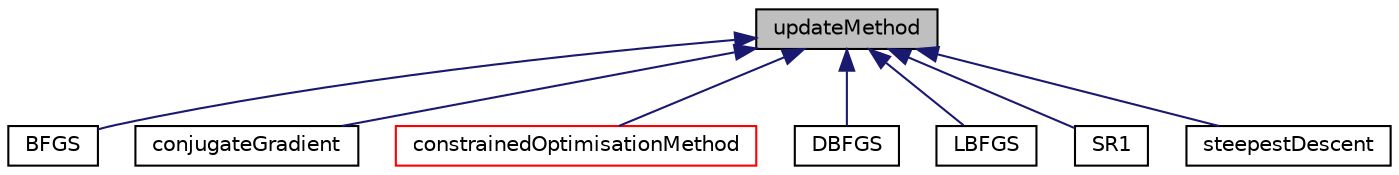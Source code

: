 digraph "updateMethod"
{
  bgcolor="transparent";
  edge [fontname="Helvetica",fontsize="10",labelfontname="Helvetica",labelfontsize="10"];
  node [fontname="Helvetica",fontsize="10",shape=record];
  Node1 [label="updateMethod",height=0.2,width=0.4,color="black", fillcolor="grey75", style="filled" fontcolor="black"];
  Node1 -> Node2 [dir="back",color="midnightblue",fontsize="10",style="solid",fontname="Helvetica"];
  Node2 [label="BFGS",height=0.2,width=0.4,color="black",URL="$classFoam_1_1BFGS.html",tooltip="The quasi-Newton BFGS formula. "];
  Node1 -> Node3 [dir="back",color="midnightblue",fontsize="10",style="solid",fontname="Helvetica"];
  Node3 [label="conjugateGradient",height=0.2,width=0.4,color="black",URL="$classFoam_1_1conjugateGradient.html",tooltip="The Conjugate Gradient formula. "];
  Node1 -> Node4 [dir="back",color="midnightblue",fontsize="10",style="solid",fontname="Helvetica"];
  Node4 [label="constrainedOptimisationMethod",height=0.2,width=0.4,color="red",URL="$classFoam_1_1constrainedOptimisationMethod.html",tooltip="Abstract base class for optimisation methods supporting constraints. Does not add functionality to up..."];
  Node1 -> Node5 [dir="back",color="midnightblue",fontsize="10",style="solid",fontname="Helvetica"];
  Node5 [label="DBFGS",height=0.2,width=0.4,color="black",URL="$classFoam_1_1DBFGS.html",tooltip="The quasi-Newton BFGS formula with the dampening proposed by Powell. "];
  Node1 -> Node6 [dir="back",color="midnightblue",fontsize="10",style="solid",fontname="Helvetica"];
  Node6 [label="LBFGS",height=0.2,width=0.4,color="black",URL="$classFoam_1_1LBFGS.html",tooltip="The quasi-Newton Limited-memory BFGS formula. Keeps nPrevSteps_ of the y and s vectors and approximat..."];
  Node1 -> Node7 [dir="back",color="midnightblue",fontsize="10",style="solid",fontname="Helvetica"];
  Node7 [label="SR1",height=0.2,width=0.4,color="black",URL="$classFoam_1_1SR1.html",tooltip="The quasi-Newton Symmetric Rank One formula. "];
  Node1 -> Node8 [dir="back",color="midnightblue",fontsize="10",style="solid",fontname="Helvetica"];
  Node8 [label="steepestDescent",height=0.2,width=0.4,color="black",URL="$classFoam_1_1steepestDescent.html",tooltip="Update design variables using steepest descent. "];
}
